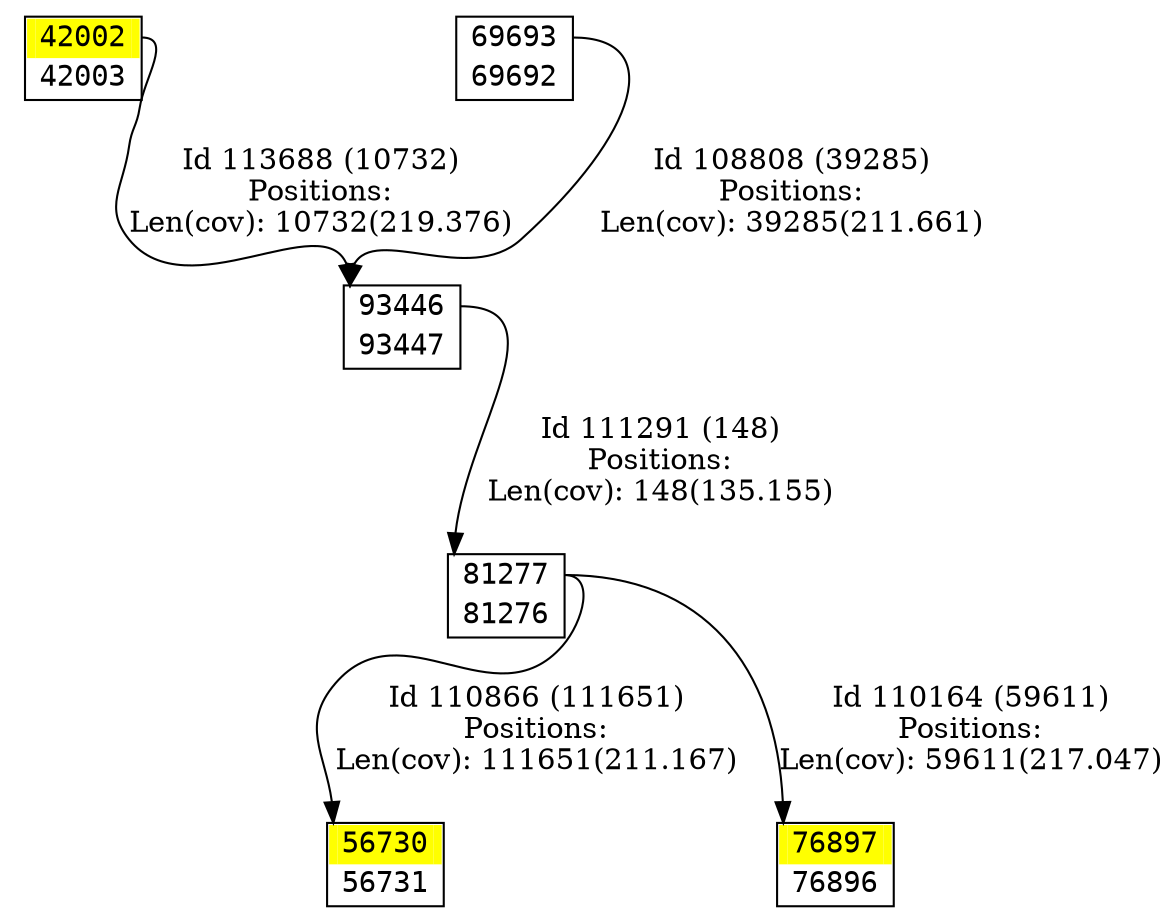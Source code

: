 digraph graph_picture {
node[fontname=<Courier> ,penwidth=<1.8> ,shape=<plaintext> ]
vertex_42002_42003[label=<<TABLE BORDER="1" CELLSPACING="0" >
<TR><TD BORDER="0" PORT = "port_42002_in" color="yellow" bgcolor="yellow" ></TD><TD BORDER="0" color="yellow" bgcolor="yellow" >42002</TD><TD BORDER="0" PORT = "port_42002_out" color="yellow" bgcolor="yellow" ></TD></TR>
<TR><TD BORDER="0" PORT = "port_42003_out" color="white" bgcolor="white" ></TD><TD BORDER="0" color="white" bgcolor="white" >42003</TD><TD BORDER="0" PORT = "port_42003_in" color="white" bgcolor="white" ></TD></TR>
</TABLE>> ,color=<black> ,URL=</vertex/42002.svg> ]
vertex_56730_56731[label=<<TABLE BORDER="1" CELLSPACING="0" >
<TR><TD BORDER="0" PORT = "port_56730_in" color="yellow" bgcolor="yellow" ></TD><TD BORDER="0" color="yellow" bgcolor="yellow" >56730</TD><TD BORDER="0" PORT = "port_56730_out" color="yellow" bgcolor="yellow" ></TD></TR>
<TR><TD BORDER="0" PORT = "port_56731_out" color="white" bgcolor="white" ></TD><TD BORDER="0" color="white" bgcolor="white" >56731</TD><TD BORDER="0" PORT = "port_56731_in" color="white" bgcolor="white" ></TD></TR>
</TABLE>> ,color=<black> ,URL=</vertex/56730.svg> ]
vertex_69692_69693[label=<<TABLE BORDER="1" CELLSPACING="0" >
<TR><TD BORDER="0" PORT = "port_69693_in" color="white" bgcolor="white" ></TD><TD BORDER="0" color="white" bgcolor="white" >69693</TD><TD BORDER="0" PORT = "port_69693_out" color="white" bgcolor="white" ></TD></TR>
<TR><TD BORDER="0" PORT = "port_69692_out" color="white" bgcolor="white" ></TD><TD BORDER="0" color="white" bgcolor="white" >69692</TD><TD BORDER="0" PORT = "port_69692_in" color="white" bgcolor="white" ></TD></TR>
</TABLE>> ,color=<black> ,URL=</vertex/69693.svg> ]
vertex_76896_76897[label=<<TABLE BORDER="1" CELLSPACING="0" >
<TR><TD BORDER="0" PORT = "port_76897_in" color="yellow" bgcolor="yellow" ></TD><TD BORDER="0" color="yellow" bgcolor="yellow" >76897</TD><TD BORDER="0" PORT = "port_76897_out" color="yellow" bgcolor="yellow" ></TD></TR>
<TR><TD BORDER="0" PORT = "port_76896_out" color="white" bgcolor="white" ></TD><TD BORDER="0" color="white" bgcolor="white" >76896</TD><TD BORDER="0" PORT = "port_76896_in" color="white" bgcolor="white" ></TD></TR>
</TABLE>> ,color=<black> ,URL=</vertex/76897.svg> ]
vertex_81276_81277[label=<<TABLE BORDER="1" CELLSPACING="0" >
<TR><TD BORDER="0" PORT = "port_81277_in" color="white" bgcolor="white" ></TD><TD BORDER="0" color="white" bgcolor="white" >81277</TD><TD BORDER="0" PORT = "port_81277_out" color="white" bgcolor="white" ></TD></TR>
<TR><TD BORDER="0" PORT = "port_81276_out" color="white" bgcolor="white" ></TD><TD BORDER="0" color="white" bgcolor="white" >81276</TD><TD BORDER="0" PORT = "port_81276_in" color="white" bgcolor="white" ></TD></TR>
</TABLE>> ,color=<black> ,URL=</vertex/81277.svg> ]
vertex_93446_93447[label=<<TABLE BORDER="1" CELLSPACING="0" >
<TR><TD BORDER="0" PORT = "port_93446_in" color="white" bgcolor="white" ></TD><TD BORDER="0" color="white" bgcolor="white" >93446</TD><TD BORDER="0" PORT = "port_93446_out" color="white" bgcolor="white" ></TD></TR>
<TR><TD BORDER="0" PORT = "port_93447_out" color="white" bgcolor="white" ></TD><TD BORDER="0" color="white" bgcolor="white" >93447</TD><TD BORDER="0" PORT = "port_93447_in" color="white" bgcolor="white" ></TD></TR>
</TABLE>> ,color=<black> ,URL=</vertex/93446.svg> ]
vertex_69692_69693:port_69693_out->vertex_93446_93447:port_93446_in[label="Id 108808 (39285)\nPositions:\nLen(cov): 39285(211.661)" ,color=<black> ]
vertex_81276_81277:port_81277_out->vertex_76896_76897:port_76897_in[label="Id 110164 (59611)\nPositions:\nLen(cov): 59611(217.047)" ,color=<black> ]
vertex_81276_81277:port_81277_out->vertex_56730_56731:port_56730_in[label="Id 110866 (111651)\nPositions:\nLen(cov): 111651(211.167)" ,color=<black> ]
vertex_93446_93447:port_93446_out->vertex_81276_81277:port_81277_in[label="Id 111291 (148)\nPositions:\nLen(cov): 148(135.155)" ,color=<black> ]
vertex_42002_42003:port_42002_out->vertex_93446_93447:port_93446_in[label="Id 113688 (10732)\nPositions:\nLen(cov): 10732(219.376)" ,color=<black> ]
}
